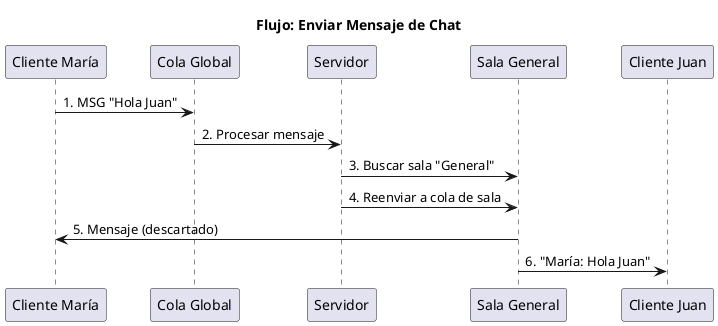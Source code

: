 @startuml flujo_enviar_mensaje
title Flujo: Enviar Mensaje de Chat

participant "Cliente María" as CM
participant "Cola Global" as CG
participant "Servidor" as S
participant "Sala General" as SG
participant "Cliente Juan" as CJ

CM -> CG : 1. MSG "Hola Juan"
CG -> S : 2. Procesar mensaje
S -> SG : 3. Buscar sala "General"
S -> SG : 4. Reenviar a cola de sala
SG -> CM : 5. Mensaje (descartado)
SG -> CJ : 6. "María: Hola Juan"

@enduml
